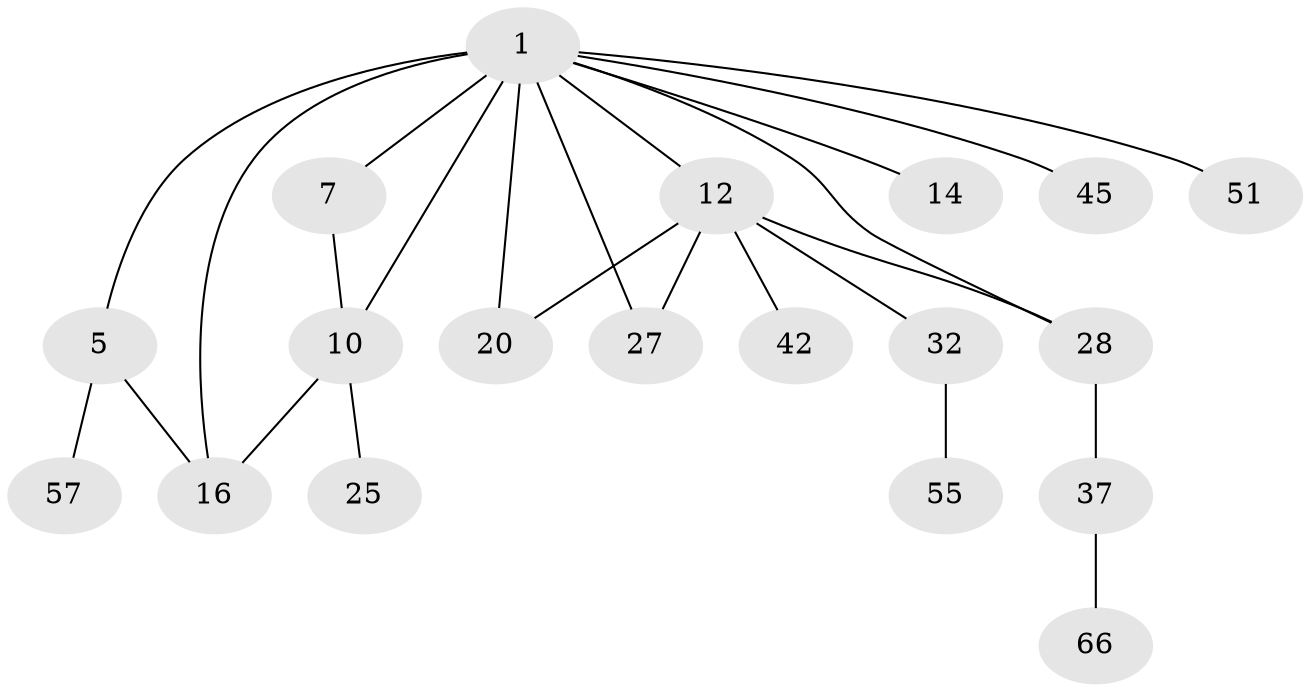 // original degree distribution, {5: 0.045454545454545456, 7: 0.015151515151515152, 6: 0.045454545454545456, 2: 0.36363636363636365, 3: 0.22727272727272727, 4: 0.06060606060606061, 8: 0.015151515151515152, 1: 0.22727272727272727}
// Generated by graph-tools (version 1.1) at 2025/17/03/04/25 18:17:13]
// undirected, 19 vertices, 24 edges
graph export_dot {
graph [start="1"]
  node [color=gray90,style=filled];
  1 [super="+26+4+2+29+3"];
  5 [super="+36+13"];
  7;
  10 [super="+24"];
  12 [super="+18+19"];
  14 [super="+40+44"];
  16 [super="+17+60+43+21"];
  20 [super="+33"];
  25;
  27 [super="+64"];
  28 [super="+30+46"];
  32 [super="+34"];
  37 [super="+61"];
  42;
  45 [super="+49"];
  51 [super="+58"];
  55;
  57 [super="+59"];
  66;
  1 -- 7 [weight=2];
  1 -- 10 [weight=2];
  1 -- 12 [weight=2];
  1 -- 14 [weight=2];
  1 -- 51 [weight=2];
  1 -- 20 [weight=2];
  1 -- 27;
  1 -- 5;
  1 -- 45;
  1 -- 16 [weight=5];
  1 -- 28;
  5 -- 16 [weight=2];
  5 -- 57;
  7 -- 10;
  10 -- 25;
  10 -- 16;
  12 -- 32;
  12 -- 28;
  12 -- 20;
  12 -- 27;
  12 -- 42;
  28 -- 37;
  32 -- 55;
  37 -- 66;
}
